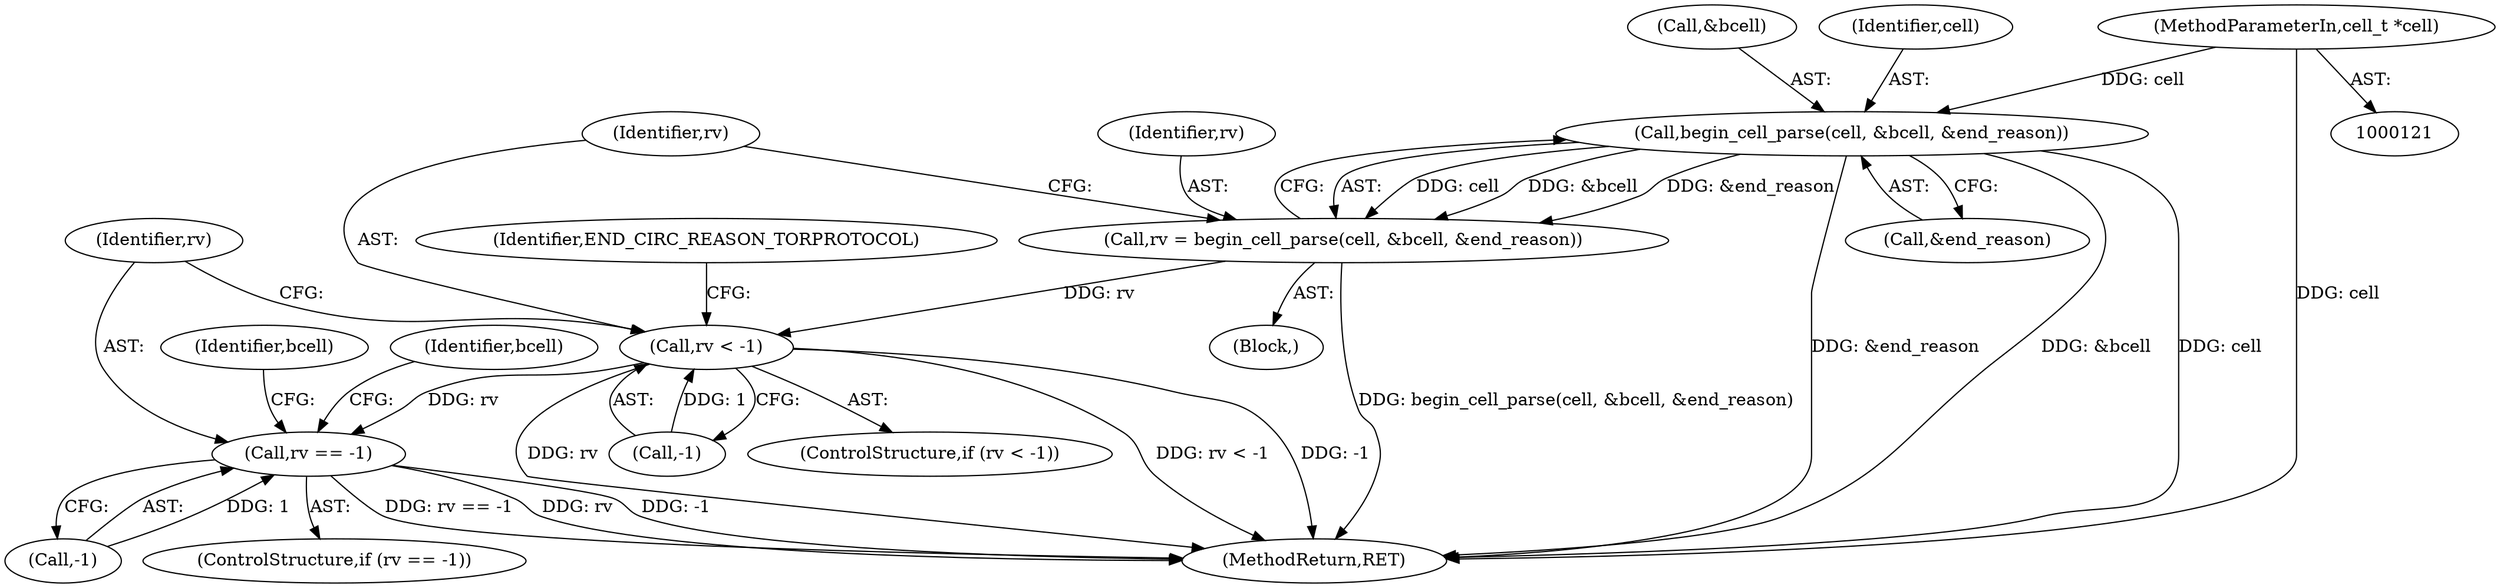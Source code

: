 digraph "0_tor_79b59a2dfcb68897ee89d98587d09e55f07e68d7@pointer" {
"1000122" [label="(MethodParameterIn,cell_t *cell)"];
"1000228" [label="(Call,begin_cell_parse(cell, &bcell, &end_reason))"];
"1000226" [label="(Call,rv = begin_cell_parse(cell, &bcell, &end_reason))"];
"1000235" [label="(Call,rv < -1)"];
"1000245" [label="(Call,rv == -1)"];
"1000266" [label="(Identifier,bcell)"];
"1000244" [label="(ControlStructure,if (rv == -1))"];
"1000226" [label="(Call,rv = begin_cell_parse(cell, &bcell, &end_reason))"];
"1000237" [label="(Call,-1)"];
"1000124" [label="(Block,)"];
"1000232" [label="(Call,&end_reason)"];
"1000718" [label="(MethodReturn,RET)"];
"1000234" [label="(ControlStructure,if (rv < -1))"];
"1000230" [label="(Call,&bcell)"];
"1000228" [label="(Call,begin_cell_parse(cell, &bcell, &end_reason))"];
"1000236" [label="(Identifier,rv)"];
"1000247" [label="(Call,-1)"];
"1000235" [label="(Call,rv < -1)"];
"1000242" [label="(Identifier,END_CIRC_REASON_TORPROTOCOL)"];
"1000227" [label="(Identifier,rv)"];
"1000245" [label="(Call,rv == -1)"];
"1000229" [label="(Identifier,cell)"];
"1000246" [label="(Identifier,rv)"];
"1000122" [label="(MethodParameterIn,cell_t *cell)"];
"1000252" [label="(Identifier,bcell)"];
"1000122" -> "1000121"  [label="AST: "];
"1000122" -> "1000718"  [label="DDG: cell"];
"1000122" -> "1000228"  [label="DDG: cell"];
"1000228" -> "1000226"  [label="AST: "];
"1000228" -> "1000232"  [label="CFG: "];
"1000229" -> "1000228"  [label="AST: "];
"1000230" -> "1000228"  [label="AST: "];
"1000232" -> "1000228"  [label="AST: "];
"1000226" -> "1000228"  [label="CFG: "];
"1000228" -> "1000718"  [label="DDG: cell"];
"1000228" -> "1000718"  [label="DDG: &end_reason"];
"1000228" -> "1000718"  [label="DDG: &bcell"];
"1000228" -> "1000226"  [label="DDG: cell"];
"1000228" -> "1000226"  [label="DDG: &bcell"];
"1000228" -> "1000226"  [label="DDG: &end_reason"];
"1000226" -> "1000124"  [label="AST: "];
"1000227" -> "1000226"  [label="AST: "];
"1000236" -> "1000226"  [label="CFG: "];
"1000226" -> "1000718"  [label="DDG: begin_cell_parse(cell, &bcell, &end_reason)"];
"1000226" -> "1000235"  [label="DDG: rv"];
"1000235" -> "1000234"  [label="AST: "];
"1000235" -> "1000237"  [label="CFG: "];
"1000236" -> "1000235"  [label="AST: "];
"1000237" -> "1000235"  [label="AST: "];
"1000242" -> "1000235"  [label="CFG: "];
"1000246" -> "1000235"  [label="CFG: "];
"1000235" -> "1000718"  [label="DDG: -1"];
"1000235" -> "1000718"  [label="DDG: rv"];
"1000235" -> "1000718"  [label="DDG: rv < -1"];
"1000237" -> "1000235"  [label="DDG: 1"];
"1000235" -> "1000245"  [label="DDG: rv"];
"1000245" -> "1000244"  [label="AST: "];
"1000245" -> "1000247"  [label="CFG: "];
"1000246" -> "1000245"  [label="AST: "];
"1000247" -> "1000245"  [label="AST: "];
"1000252" -> "1000245"  [label="CFG: "];
"1000266" -> "1000245"  [label="CFG: "];
"1000245" -> "1000718"  [label="DDG: rv == -1"];
"1000245" -> "1000718"  [label="DDG: rv"];
"1000245" -> "1000718"  [label="DDG: -1"];
"1000247" -> "1000245"  [label="DDG: 1"];
}
